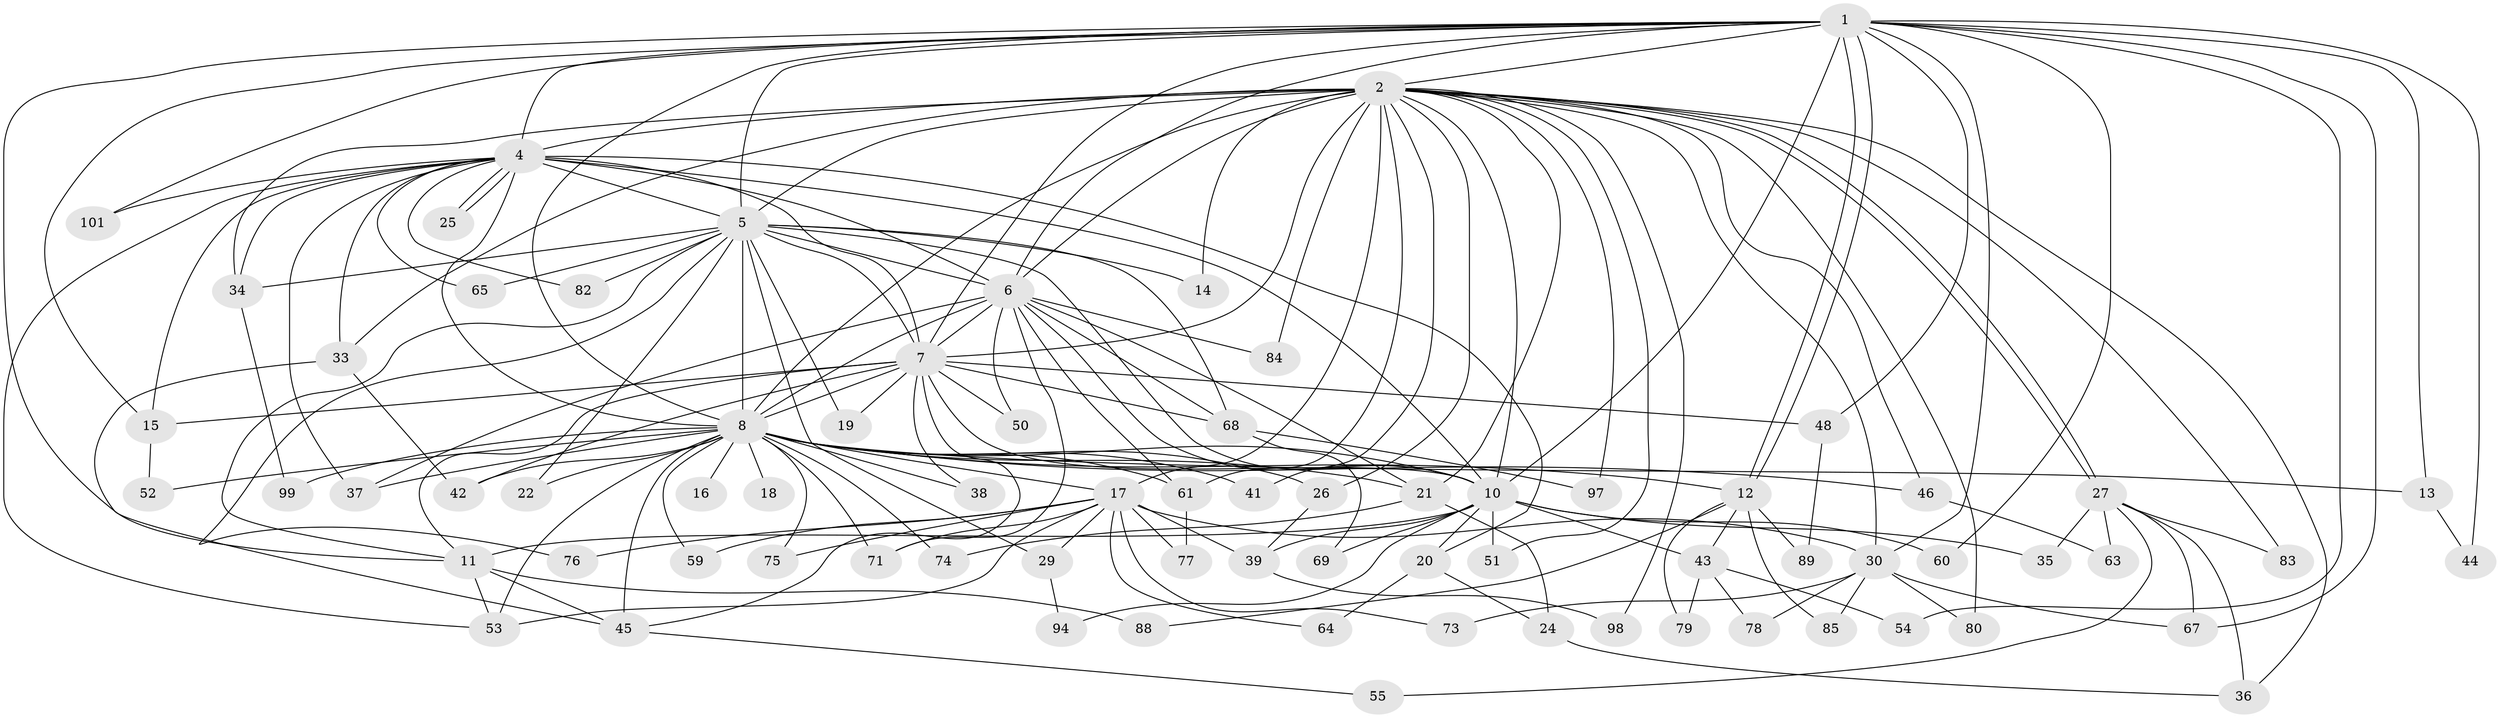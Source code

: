 // Generated by graph-tools (version 1.1) at 2025/23/03/03/25 07:23:44]
// undirected, 75 vertices, 179 edges
graph export_dot {
graph [start="1"]
  node [color=gray90,style=filled];
  1 [super="+57"];
  2 [super="+3"];
  4 [super="+56"];
  5 [super="+93"];
  6 [super="+72"];
  7 [super="+87"];
  8 [super="+9"];
  10 [super="+23"];
  11 [super="+40"];
  12 [super="+49"];
  13;
  14;
  15 [super="+28"];
  16;
  17 [super="+58"];
  18;
  19;
  20;
  21 [super="+32"];
  22;
  24;
  25;
  26 [super="+70"];
  27 [super="+96"];
  29;
  30 [super="+31"];
  33 [super="+47"];
  34 [super="+92"];
  35;
  36 [super="+66"];
  37 [super="+81"];
  38;
  39;
  41 [super="+90"];
  42 [super="+100"];
  43;
  44;
  45 [super="+91"];
  46;
  48;
  50;
  51;
  52;
  53 [super="+86"];
  54;
  55;
  59;
  60;
  61 [super="+62"];
  63;
  64;
  65;
  67;
  68;
  69;
  71 [super="+95"];
  73;
  74;
  75;
  76;
  77;
  78;
  79;
  80;
  82;
  83;
  84;
  85;
  88;
  89;
  94;
  97;
  98;
  99;
  101;
  1 -- 2 [weight=2];
  1 -- 4;
  1 -- 5;
  1 -- 6;
  1 -- 7;
  1 -- 8 [weight=2];
  1 -- 10 [weight=3];
  1 -- 12;
  1 -- 12;
  1 -- 13;
  1 -- 15;
  1 -- 30;
  1 -- 44;
  1 -- 48;
  1 -- 54;
  1 -- 60;
  1 -- 67;
  1 -- 101;
  1 -- 11;
  2 -- 4 [weight=3];
  2 -- 5 [weight=2];
  2 -- 6 [weight=2];
  2 -- 7 [weight=2];
  2 -- 8 [weight=4];
  2 -- 10 [weight=2];
  2 -- 21;
  2 -- 27;
  2 -- 27;
  2 -- 30;
  2 -- 46;
  2 -- 80;
  2 -- 14;
  2 -- 17;
  2 -- 83;
  2 -- 84;
  2 -- 26;
  2 -- 33;
  2 -- 34;
  2 -- 97;
  2 -- 36;
  2 -- 98;
  2 -- 41;
  2 -- 51;
  2 -- 61;
  4 -- 5;
  4 -- 6;
  4 -- 7;
  4 -- 8 [weight=2];
  4 -- 10;
  4 -- 20;
  4 -- 25;
  4 -- 25;
  4 -- 33;
  4 -- 34;
  4 -- 53;
  4 -- 65;
  4 -- 82;
  4 -- 101;
  4 -- 15;
  4 -- 37;
  5 -- 6;
  5 -- 7;
  5 -- 8 [weight=2];
  5 -- 10;
  5 -- 11;
  5 -- 14;
  5 -- 19;
  5 -- 22;
  5 -- 29;
  5 -- 65;
  5 -- 76;
  5 -- 82;
  5 -- 68;
  5 -- 34;
  6 -- 7;
  6 -- 8 [weight=2];
  6 -- 10 [weight=2];
  6 -- 21;
  6 -- 37;
  6 -- 50;
  6 -- 61;
  6 -- 68;
  6 -- 71;
  6 -- 84;
  7 -- 8 [weight=2];
  7 -- 10;
  7 -- 15;
  7 -- 19;
  7 -- 38;
  7 -- 48;
  7 -- 50;
  7 -- 68;
  7 -- 11;
  7 -- 42;
  7 -- 45;
  8 -- 10 [weight=2];
  8 -- 17;
  8 -- 18 [weight=2];
  8 -- 26;
  8 -- 41 [weight=2];
  8 -- 45;
  8 -- 46;
  8 -- 53;
  8 -- 74;
  8 -- 75;
  8 -- 13;
  8 -- 16;
  8 -- 22;
  8 -- 99;
  8 -- 37;
  8 -- 38;
  8 -- 42;
  8 -- 52;
  8 -- 59;
  8 -- 61;
  8 -- 12;
  8 -- 21;
  8 -- 71;
  10 -- 11;
  10 -- 20;
  10 -- 35;
  10 -- 39;
  10 -- 43;
  10 -- 60;
  10 -- 69;
  10 -- 94;
  10 -- 51;
  11 -- 45;
  11 -- 88;
  11 -- 53;
  12 -- 43;
  12 -- 88;
  12 -- 89;
  12 -- 85;
  12 -- 79;
  13 -- 44;
  15 -- 52;
  17 -- 29;
  17 -- 39;
  17 -- 59;
  17 -- 64;
  17 -- 71;
  17 -- 73;
  17 -- 76;
  17 -- 77;
  17 -- 75;
  17 -- 53;
  17 -- 30;
  20 -- 24;
  20 -- 64;
  21 -- 24;
  21 -- 74;
  24 -- 36;
  26 -- 39;
  27 -- 35;
  27 -- 55;
  27 -- 63;
  27 -- 83;
  27 -- 67;
  27 -- 36;
  29 -- 94;
  30 -- 85;
  30 -- 80;
  30 -- 67;
  30 -- 78;
  30 -- 73;
  33 -- 42;
  33 -- 45;
  34 -- 99;
  39 -- 98;
  43 -- 54;
  43 -- 78;
  43 -- 79;
  45 -- 55;
  46 -- 63;
  48 -- 89;
  61 -- 77;
  68 -- 69;
  68 -- 97;
}
